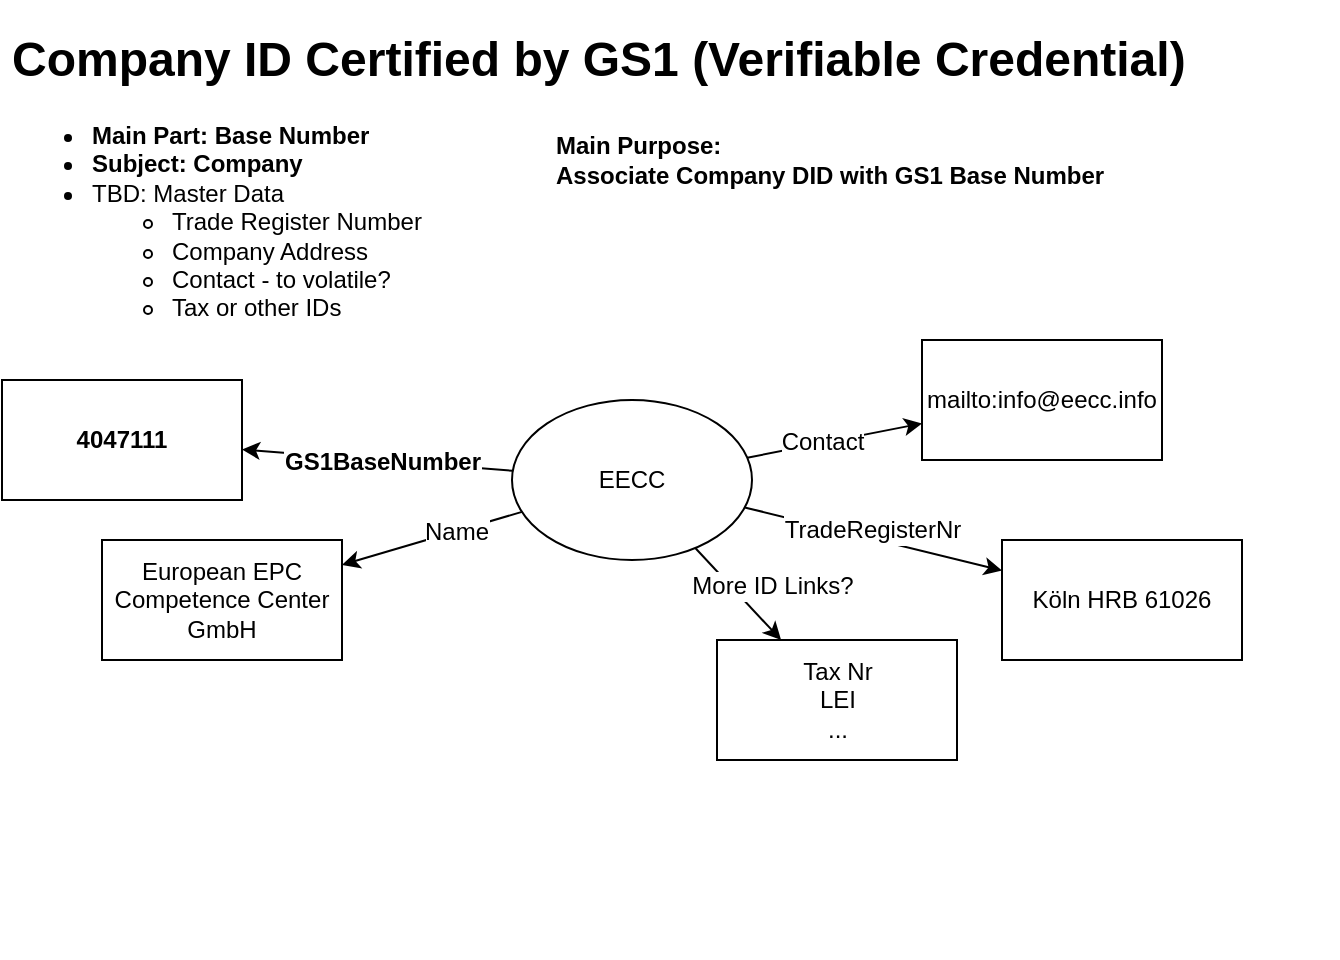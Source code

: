 <mxfile version="13.7.2" type="device" pages="4"><diagram id="Y7XOVt6Xr6JELqULG8D_" name="Base Number"><mxGraphModel dx="1372" dy="757" grid="1" gridSize="10" guides="1" tooltips="1" connect="1" arrows="1" fold="1" page="1" pageScale="1" pageWidth="850" pageHeight="1100" math="0" shadow="0"><root><mxCell id="0"/><mxCell id="1" parent="0"/><mxCell id="aBSpmPrFeXg8RxmSPfI2-2" value="" style="shape=image;html=1;verticalAlign=top;verticalLabelPosition=bottom;labelBackgroundColor=#ffffff;imageAspect=0;aspect=fixed;image=https://cdn4.iconfinder.com/data/icons/common-toolbar/36/Help-2-128.png;fontSize=12;" vertex="1" parent="1"><mxGeometry x="420" y="271" width="358" height="358" as="geometry"/></mxCell><mxCell id="pX8W7aOScPhvHPG5Zej3-3" value="" style="rounded=0;orthogonalLoop=1;jettySize=auto;html=1;" edge="1" parent="1" source="pX8W7aOScPhvHPG5Zej3-1" target="pX8W7aOScPhvHPG5Zej3-2"><mxGeometry relative="1" as="geometry"/></mxCell><mxCell id="pX8W7aOScPhvHPG5Zej3-4" value="GS1BaseNumber" style="edgeLabel;html=1;align=center;verticalAlign=middle;resizable=0;points=[];fontSize=12;fontStyle=1" vertex="1" connectable="0" parent="pX8W7aOScPhvHPG5Zej3-3"><mxGeometry x="0.2" y="2" relative="1" as="geometry"><mxPoint x="15.57" y="-0.24" as="offset"/></mxGeometry></mxCell><mxCell id="pX8W7aOScPhvHPG5Zej3-6" value="" style="rounded=0;orthogonalLoop=1;jettySize=auto;html=1;fontSize=12;" edge="1" parent="1" source="pX8W7aOScPhvHPG5Zej3-1" target="pX8W7aOScPhvHPG5Zej3-5"><mxGeometry relative="1" as="geometry"/></mxCell><mxCell id="pX8W7aOScPhvHPG5Zej3-13" value="TradeRegisterNr" style="edgeLabel;html=1;align=center;verticalAlign=middle;resizable=0;points=[];fontSize=12;" vertex="1" connectable="0" parent="pX8W7aOScPhvHPG5Zej3-6"><mxGeometry x="-0.3" relative="1" as="geometry"><mxPoint x="18" as="offset"/></mxGeometry></mxCell><mxCell id="pX8W7aOScPhvHPG5Zej3-8" value="" style="rounded=0;orthogonalLoop=1;jettySize=auto;html=1;fontSize=12;" edge="1" parent="1" source="pX8W7aOScPhvHPG5Zej3-1" target="pX8W7aOScPhvHPG5Zej3-7"><mxGeometry relative="1" as="geometry"/></mxCell><mxCell id="pX8W7aOScPhvHPG5Zej3-9" value="Name" style="edgeLabel;html=1;align=center;verticalAlign=middle;resizable=0;points=[];fontSize=12;" vertex="1" connectable="0" parent="pX8W7aOScPhvHPG5Zej3-8"><mxGeometry x="-0.25" relative="1" as="geometry"><mxPoint as="offset"/></mxGeometry></mxCell><mxCell id="pX8W7aOScPhvHPG5Zej3-15" value="" style="edgeStyle=none;rounded=0;orthogonalLoop=1;jettySize=auto;html=1;fontSize=12;" edge="1" parent="1" source="pX8W7aOScPhvHPG5Zej3-1" target="pX8W7aOScPhvHPG5Zej3-14"><mxGeometry relative="1" as="geometry"/></mxCell><mxCell id="pX8W7aOScPhvHPG5Zej3-16" value="More ID Links?" style="edgeLabel;html=1;align=center;verticalAlign=middle;resizable=0;points=[];fontSize=12;" vertex="1" connectable="0" parent="pX8W7aOScPhvHPG5Zej3-15"><mxGeometry x="0.081" relative="1" as="geometry"><mxPoint x="14.42" y="-5.93" as="offset"/></mxGeometry></mxCell><mxCell id="pX8W7aOScPhvHPG5Zej3-18" value="" style="edgeStyle=none;rounded=0;orthogonalLoop=1;jettySize=auto;html=1;fontSize=12;" edge="1" parent="1" source="pX8W7aOScPhvHPG5Zej3-1" target="pX8W7aOScPhvHPG5Zej3-17"><mxGeometry relative="1" as="geometry"/></mxCell><mxCell id="pX8W7aOScPhvHPG5Zej3-20" value="" style="edgeStyle=none;rounded=0;orthogonalLoop=1;jettySize=auto;html=1;fontSize=12;" edge="1" parent="1" source="pX8W7aOScPhvHPG5Zej3-1" target="pX8W7aOScPhvHPG5Zej3-19"><mxGeometry relative="1" as="geometry"/></mxCell><mxCell id="pX8W7aOScPhvHPG5Zej3-21" value="Contact" style="edgeLabel;html=1;align=center;verticalAlign=middle;resizable=0;points=[];fontSize=12;" vertex="1" connectable="0" parent="pX8W7aOScPhvHPG5Zej3-20"><mxGeometry x="-0.131" y="1" relative="1" as="geometry"><mxPoint as="offset"/></mxGeometry></mxCell><mxCell id="pX8W7aOScPhvHPG5Zej3-1" value="EECC" style="ellipse;whiteSpace=wrap;html=1;" vertex="1" parent="1"><mxGeometry x="365" y="350" width="120" height="80" as="geometry"/></mxCell><mxCell id="pX8W7aOScPhvHPG5Zej3-2" value="4047111" style="whiteSpace=wrap;html=1;fontStyle=1" vertex="1" parent="1"><mxGeometry x="110" y="340" width="120" height="60" as="geometry"/></mxCell><mxCell id="pX8W7aOScPhvHPG5Zej3-5" value="Köln HRB 61026" style="whiteSpace=wrap;html=1;" vertex="1" parent="1"><mxGeometry x="610" y="420" width="120" height="60" as="geometry"/></mxCell><mxCell id="pX8W7aOScPhvHPG5Zej3-7" value="European EPC Competence Center GmbH" style="whiteSpace=wrap;html=1;" vertex="1" parent="1"><mxGeometry x="160" y="420" width="120" height="60" as="geometry"/></mxCell><mxCell id="pX8W7aOScPhvHPG5Zej3-14" value="Tax Nr&lt;br&gt;LEI&lt;br&gt;..." style="whiteSpace=wrap;html=1;" vertex="1" parent="1"><mxGeometry x="467.5" y="470" width="120" height="60" as="geometry"/></mxCell><mxCell id="pX8W7aOScPhvHPG5Zej3-17" value="&lt;h1&gt;Company ID Certified by GS1 (Verifiable Credential)&lt;br&gt;&lt;/h1&gt;&lt;ul&gt;&lt;li&gt;&lt;b&gt;Main Part: Base Number&lt;/b&gt;&lt;/li&gt;&lt;li&gt;&lt;b&gt;Subject: Company&lt;br&gt;&lt;/b&gt;&lt;/li&gt;&lt;li&gt;TBD: Master Data&lt;/li&gt;&lt;ul&gt;&lt;li&gt;Trade Register Number&lt;/li&gt;&lt;li&gt;Company Address&lt;/li&gt;&lt;li&gt;Contact - to volatile?&lt;br&gt;&lt;/li&gt;&lt;li&gt;Tax or other IDs&lt;/li&gt;&lt;/ul&gt;&lt;/ul&gt;" style="text;html=1;strokeColor=none;fillColor=none;spacing=5;spacingTop=-20;whiteSpace=wrap;overflow=hidden;rounded=0;fontSize=12;" vertex="1" parent="1"><mxGeometry x="110" y="160" width="600" height="190" as="geometry"/></mxCell><mxCell id="pX8W7aOScPhvHPG5Zej3-19" value="mailto:info@eecc.info" style="whiteSpace=wrap;html=1;" vertex="1" parent="1"><mxGeometry x="570" y="320" width="120" height="60" as="geometry"/></mxCell><mxCell id="pX8W7aOScPhvHPG5Zej3-22" value="&lt;div align=&quot;left&quot;&gt;Main Purpose: &lt;br&gt;&lt;/div&gt;&lt;div align=&quot;left&quot;&gt;Associate Company DID with GS1 Base Number&lt;/div&gt;" style="text;html=1;strokeColor=none;fillColor=none;align=left;verticalAlign=middle;whiteSpace=wrap;rounded=0;fontSize=12;fontStyle=1" vertex="1" parent="1"><mxGeometry x="385" y="210" width="285" height="40" as="geometry"/></mxCell></root></mxGraphModel></diagram><diagram name="GTIN" id="U5gSxWc6vE7HNZ4zwm8i"><mxGraphModel dx="1137" dy="627" grid="1" gridSize="10" guides="1" tooltips="1" connect="1" arrows="1" fold="1" page="1" pageScale="1" pageWidth="850" pageHeight="1100" math="0" shadow="0"><root><mxCell id="cDbPZUgEsIbeRQv2fpq0-0"/><mxCell id="cDbPZUgEsIbeRQv2fpq0-1" parent="cDbPZUgEsIbeRQv2fpq0-0"/><mxCell id="cDbPZUgEsIbeRQv2fpq0-2" value="&lt;h1&gt;GTIN Certified by GS1 (Verifiable Credential)&lt;br&gt;&lt;/h1&gt;&lt;ul&gt;&lt;li&gt;&lt;b&gt;Main Part: GTIN&lt;/b&gt;&lt;/li&gt;&lt;li&gt;&lt;b&gt;Subject: Item Class (abstract model!)&lt;br&gt;&lt;/b&gt;&lt;/li&gt;&lt;li&gt;Master Data&lt;/li&gt;&lt;ul&gt;&lt;li&gt;Generic: Size, Weight,..&lt;/li&gt;&lt;li&gt;Specific: Digital Type Label&lt;/li&gt;&lt;li&gt;TBD: Masterdate in seperate credentials?&lt;br&gt;&lt;/li&gt;&lt;/ul&gt;&lt;/ul&gt;" style="text;html=1;strokeColor=none;fillColor=none;spacing=5;spacingTop=-20;whiteSpace=wrap;overflow=hidden;rounded=0;fontSize=12;" vertex="1" parent="cDbPZUgEsIbeRQv2fpq0-1"><mxGeometry x="110" y="160" width="600" height="190" as="geometry"/></mxCell><mxCell id="cDbPZUgEsIbeRQv2fpq0-3" value="" style="rounded=0;orthogonalLoop=1;jettySize=auto;html=1;" edge="1" parent="cDbPZUgEsIbeRQv2fpq0-1" source="cDbPZUgEsIbeRQv2fpq0-14" target="cDbPZUgEsIbeRQv2fpq0-15"><mxGeometry relative="1" as="geometry"/></mxCell><mxCell id="cDbPZUgEsIbeRQv2fpq0-4" value="GTIN" style="edgeLabel;html=1;align=center;verticalAlign=middle;resizable=0;points=[];fontSize=12;fontStyle=1" vertex="1" connectable="0" parent="cDbPZUgEsIbeRQv2fpq0-3"><mxGeometry x="0.2" y="2" relative="1" as="geometry"><mxPoint x="15.57" y="-0.24" as="offset"/></mxGeometry></mxCell><mxCell id="cDbPZUgEsIbeRQv2fpq0-7" value="" style="rounded=0;orthogonalLoop=1;jettySize=auto;html=1;fontSize=12;" edge="1" parent="cDbPZUgEsIbeRQv2fpq0-1" source="cDbPZUgEsIbeRQv2fpq0-14" target="cDbPZUgEsIbeRQv2fpq0-17"><mxGeometry relative="1" as="geometry"/></mxCell><mxCell id="cDbPZUgEsIbeRQv2fpq0-8" value="Name" style="edgeLabel;html=1;align=center;verticalAlign=middle;resizable=0;points=[];fontSize=12;" vertex="1" connectable="0" parent="cDbPZUgEsIbeRQv2fpq0-7"><mxGeometry x="-0.25" relative="1" as="geometry"><mxPoint as="offset"/></mxGeometry></mxCell><mxCell id="cDbPZUgEsIbeRQv2fpq0-11" value="" style="edgeStyle=none;rounded=0;orthogonalLoop=1;jettySize=auto;html=1;fontSize=12;" edge="1" parent="cDbPZUgEsIbeRQv2fpq0-1" source="cDbPZUgEsIbeRQv2fpq0-14" target="cDbPZUgEsIbeRQv2fpq0-2"><mxGeometry relative="1" as="geometry"/></mxCell><mxCell id="cDbPZUgEsIbeRQv2fpq0-12" value="" style="edgeStyle=none;rounded=0;orthogonalLoop=1;jettySize=auto;html=1;fontSize=12;" edge="1" parent="cDbPZUgEsIbeRQv2fpq0-1" source="cDbPZUgEsIbeRQv2fpq0-14" target="cDbPZUgEsIbeRQv2fpq0-19"><mxGeometry relative="1" as="geometry"/></mxCell><mxCell id="cDbPZUgEsIbeRQv2fpq0-13" value="BaseNumber" style="edgeLabel;html=1;align=center;verticalAlign=middle;resizable=0;points=[];fontSize=12;" vertex="1" connectable="0" parent="cDbPZUgEsIbeRQv2fpq0-12"><mxGeometry x="-0.131" y="1" relative="1" as="geometry"><mxPoint x="-8.6" y="-11.57" as="offset"/></mxGeometry></mxCell><mxCell id="2WqEBjjTvNkWZYt_PTJS-0" value="" style="edgeStyle=none;rounded=0;orthogonalLoop=1;jettySize=auto;html=1;fontSize=12;" edge="1" parent="cDbPZUgEsIbeRQv2fpq0-1" source="cDbPZUgEsIbeRQv2fpq0-14" target="cDbPZUgEsIbeRQv2fpq0-19"><mxGeometry relative="1" as="geometry"/></mxCell><mxCell id="2WqEBjjTvNkWZYt_PTJS-7" value="" style="edgeStyle=none;rounded=0;orthogonalLoop=1;jettySize=auto;html=1;fontSize=12;" edge="1" parent="cDbPZUgEsIbeRQv2fpq0-1" source="cDbPZUgEsIbeRQv2fpq0-14" target="2WqEBjjTvNkWZYt_PTJS-6"><mxGeometry relative="1" as="geometry"/></mxCell><mxCell id="2WqEBjjTvNkWZYt_PTJS-8" value="Load Capacity" style="edgeLabel;html=1;align=center;verticalAlign=middle;resizable=0;points=[];fontSize=12;" vertex="1" connectable="0" parent="2WqEBjjTvNkWZYt_PTJS-7"><mxGeometry x="0.286" y="-1" relative="1" as="geometry"><mxPoint x="-7.06" y="-9.29" as="offset"/></mxGeometry></mxCell><mxCell id="2WqEBjjTvNkWZYt_PTJS-10" value="" style="edgeStyle=none;rounded=0;orthogonalLoop=1;jettySize=auto;html=1;fontSize=12;" edge="1" parent="cDbPZUgEsIbeRQv2fpq0-1" source="cDbPZUgEsIbeRQv2fpq0-14" target="2WqEBjjTvNkWZYt_PTJS-9"><mxGeometry relative="1" as="geometry"/></mxCell><mxCell id="2WqEBjjTvNkWZYt_PTJS-11" value="Size" style="edgeLabel;html=1;align=center;verticalAlign=middle;resizable=0;points=[];fontSize=12;" vertex="1" connectable="0" parent="2WqEBjjTvNkWZYt_PTJS-10"><mxGeometry x="0.447" y="2" relative="1" as="geometry"><mxPoint x="-38.23" y="-14.47" as="offset"/></mxGeometry></mxCell><mxCell id="2WqEBjjTvNkWZYt_PTJS-13" value="" style="edgeStyle=none;rounded=0;orthogonalLoop=1;jettySize=auto;html=1;fontSize=12;" edge="1" parent="cDbPZUgEsIbeRQv2fpq0-1" source="cDbPZUgEsIbeRQv2fpq0-14" target="2WqEBjjTvNkWZYt_PTJS-12"><mxGeometry relative="1" as="geometry"/></mxCell><mxCell id="2WqEBjjTvNkWZYt_PTJS-14" value="Weight" style="edgeLabel;html=1;align=center;verticalAlign=middle;resizable=0;points=[];fontSize=12;" vertex="1" connectable="0" parent="2WqEBjjTvNkWZYt_PTJS-13"><mxGeometry x="-0.178" y="-1" relative="1" as="geometry"><mxPoint as="offset"/></mxGeometry></mxCell><mxCell id="2WqEBjjTvNkWZYt_PTJS-16" value="" style="edgeStyle=none;rounded=0;orthogonalLoop=1;jettySize=auto;html=1;fontSize=12;" edge="1" parent="cDbPZUgEsIbeRQv2fpq0-1" source="cDbPZUgEsIbeRQv2fpq0-14" target="2WqEBjjTvNkWZYt_PTJS-15"><mxGeometry relative="1" as="geometry"/></mxCell><mxCell id="2WqEBjjTvNkWZYt_PTJS-17" value="interestingProperties" style="edgeLabel;html=1;align=center;verticalAlign=middle;resizable=0;points=[];fontSize=12;" vertex="1" connectable="0" parent="2WqEBjjTvNkWZYt_PTJS-16"><mxGeometry x="0.368" y="1" relative="1" as="geometry"><mxPoint as="offset"/></mxGeometry></mxCell><mxCell id="cDbPZUgEsIbeRQv2fpq0-14" value="Awesome Thing" style="ellipse;whiteSpace=wrap;html=1;" vertex="1" parent="cDbPZUgEsIbeRQv2fpq0-1"><mxGeometry x="365" y="350" width="120" height="80" as="geometry"/></mxCell><mxCell id="cDbPZUgEsIbeRQv2fpq0-15" value="urn:epc:idpat:sgtin:&lt;br&gt;4047111.012.*" style="whiteSpace=wrap;html=1;fontStyle=1" vertex="1" parent="cDbPZUgEsIbeRQv2fpq0-1"><mxGeometry x="110" y="320" width="190" height="60" as="geometry"/></mxCell><mxCell id="cDbPZUgEsIbeRQv2fpq0-17" value="Awesome Thing" style="whiteSpace=wrap;html=1;" vertex="1" parent="cDbPZUgEsIbeRQv2fpq0-1"><mxGeometry x="160" y="420" width="120" height="60" as="geometry"/></mxCell><mxCell id="cDbPZUgEsIbeRQv2fpq0-19" value="Link to did/VC/...? for 4047111" style="whiteSpace=wrap;html=1;" vertex="1" parent="cDbPZUgEsIbeRQv2fpq0-1"><mxGeometry x="560" y="300" width="120" height="60" as="geometry"/></mxCell><mxCell id="cDbPZUgEsIbeRQv2fpq0-20" value="&lt;div align=&quot;left&quot;&gt;Main Purpose: &lt;br&gt;&lt;/div&gt;&lt;div align=&quot;left&quot;&gt;&lt;ul&gt;&lt;li&gt;Publish Item Class&lt;/li&gt;&lt;li&gt;Associate DID and and GTIN&lt;/li&gt;&lt;li&gt;Certify Masterdata Correctness&lt;br&gt;&lt;/li&gt;&lt;/ul&gt;&lt;/div&gt;" style="text;html=1;strokeColor=none;fillColor=none;align=left;verticalAlign=middle;whiteSpace=wrap;rounded=0;fontSize=12;fontStyle=1" vertex="1" parent="cDbPZUgEsIbeRQv2fpq0-1"><mxGeometry x="440" y="210" width="230" height="80" as="geometry"/></mxCell><mxCell id="2WqEBjjTvNkWZYt_PTJS-6" value="100 KW" style="whiteSpace=wrap;html=1;" vertex="1" parent="cDbPZUgEsIbeRQv2fpq0-1"><mxGeometry x="590" y="420" width="120" height="20" as="geometry"/></mxCell><mxCell id="2WqEBjjTvNkWZYt_PTJS-9" value="50 cm x 50 cm x 1m" style="whiteSpace=wrap;html=1;" vertex="1" parent="cDbPZUgEsIbeRQv2fpq0-1"><mxGeometry x="580" y="460" width="120" height="30" as="geometry"/></mxCell><mxCell id="2WqEBjjTvNkWZYt_PTJS-12" value="250 kg" style="whiteSpace=wrap;html=1;" vertex="1" parent="cDbPZUgEsIbeRQv2fpq0-1"><mxGeometry x="520" y="510" width="120" height="20" as="geometry"/></mxCell><mxCell id="2WqEBjjTvNkWZYt_PTJS-15" value="..." style="whiteSpace=wrap;html=1;" vertex="1" parent="cDbPZUgEsIbeRQv2fpq0-1"><mxGeometry x="390" y="520" width="120" height="20" as="geometry"/></mxCell></root></mxGraphModel></diagram><diagram name="SGTIN" id="FMts_gZn2j1xQsWZGuBH"><mxGraphModel dx="1658" dy="915" grid="1" gridSize="10" guides="1" tooltips="1" connect="1" arrows="1" fold="1" page="1" pageScale="1" pageWidth="850" pageHeight="1100" math="0" shadow="0"><root><mxCell id="Xqb5-57BOYQIQ4YuY7qv-0"/><mxCell id="Xqb5-57BOYQIQ4YuY7qv-1" parent="Xqb5-57BOYQIQ4YuY7qv-0"/><mxCell id="Xqb5-57BOYQIQ4YuY7qv-18" value="&lt;h1&gt;SGTIN Certified by GS1 (Verifiable Credential)&lt;br&gt;&lt;/h1&gt;&lt;ul&gt;&lt;li&gt;&lt;b&gt;Main Part: SGTIN&lt;/b&gt;&lt;/li&gt;&lt;li&gt;&lt;b&gt;Subject: Specific Individual Thing&lt;/b&gt;&lt;/li&gt;&lt;li&gt;&lt;b&gt;Issued by: Maker&lt;br&gt;&lt;/b&gt;&lt;/li&gt;&lt;li&gt;Master Data&lt;/li&gt;&lt;ul&gt;&lt;li&gt;ILMD&lt;br&gt;&lt;/li&gt;&lt;/ul&gt;&lt;/ul&gt;" style="text;html=1;strokeColor=none;fillColor=none;spacing=5;spacingTop=-20;whiteSpace=wrap;overflow=hidden;rounded=0;fontSize=12;" vertex="1" parent="Xqb5-57BOYQIQ4YuY7qv-1"><mxGeometry x="110" y="160" width="600" height="190" as="geometry"/></mxCell><mxCell id="Xqb5-57BOYQIQ4YuY7qv-2" value="" style="rounded=0;orthogonalLoop=1;jettySize=auto;html=1;" edge="1" parent="Xqb5-57BOYQIQ4YuY7qv-1" source="Xqb5-57BOYQIQ4YuY7qv-13" target="Xqb5-57BOYQIQ4YuY7qv-14"><mxGeometry relative="1" as="geometry"/></mxCell><mxCell id="Xqb5-57BOYQIQ4YuY7qv-3" value="SGTIN" style="edgeLabel;html=1;align=center;verticalAlign=middle;resizable=0;points=[];fontSize=12;fontStyle=1" vertex="1" connectable="0" parent="Xqb5-57BOYQIQ4YuY7qv-2"><mxGeometry x="0.2" y="2" relative="1" as="geometry"><mxPoint x="15.57" y="-0.24" as="offset"/></mxGeometry></mxCell><mxCell id="Xqb5-57BOYQIQ4YuY7qv-10" value="" style="edgeStyle=none;rounded=0;orthogonalLoop=1;jettySize=auto;html=1;fontSize=12;" edge="1" parent="Xqb5-57BOYQIQ4YuY7qv-1" source="Xqb5-57BOYQIQ4YuY7qv-13" target="Xqb5-57BOYQIQ4YuY7qv-18"><mxGeometry relative="1" as="geometry"/></mxCell><mxCell id="Xqb5-57BOYQIQ4YuY7qv-11" value="" style="edgeStyle=none;rounded=0;orthogonalLoop=1;jettySize=auto;html=1;fontSize=12;" edge="1" parent="Xqb5-57BOYQIQ4YuY7qv-1" source="Xqb5-57BOYQIQ4YuY7qv-13" target="Xqb5-57BOYQIQ4YuY7qv-19"><mxGeometry relative="1" as="geometry"/></mxCell><mxCell id="Xqb5-57BOYQIQ4YuY7qv-12" value="GTIN" style="edgeLabel;html=1;align=center;verticalAlign=middle;resizable=0;points=[];fontSize=12;" vertex="1" connectable="0" parent="Xqb5-57BOYQIQ4YuY7qv-11"><mxGeometry x="-0.131" y="1" relative="1" as="geometry"><mxPoint as="offset"/></mxGeometry></mxCell><mxCell id="4S2mjL0iYn0wb3Nxq0Bd-1" value="" style="edgeStyle=none;rounded=0;orthogonalLoop=1;jettySize=auto;html=1;fontSize=12;" edge="1" parent="Xqb5-57BOYQIQ4YuY7qv-1" source="Xqb5-57BOYQIQ4YuY7qv-13" target="4S2mjL0iYn0wb3Nxq0Bd-0"><mxGeometry relative="1" as="geometry"/></mxCell><mxCell id="4S2mjL0iYn0wb3Nxq0Bd-2" value="ManufacturingDate" style="edgeLabel;html=1;align=center;verticalAlign=middle;resizable=0;points=[];fontSize=12;" vertex="1" connectable="0" parent="4S2mjL0iYn0wb3Nxq0Bd-1"><mxGeometry x="-0.474" y="-3" relative="1" as="geometry"><mxPoint x="31.79" y="-0.44" as="offset"/></mxGeometry></mxCell><mxCell id="Xqb5-57BOYQIQ4YuY7qv-13" value="Awesome Thing&lt;br&gt;SN 012345" style="ellipse;whiteSpace=wrap;html=1;" vertex="1" parent="Xqb5-57BOYQIQ4YuY7qv-1"><mxGeometry x="365" y="350" width="120" height="80" as="geometry"/></mxCell><mxCell id="Xqb5-57BOYQIQ4YuY7qv-14" value="urn:epc:id:sgtin:&lt;br&gt;4047111.012.012345" style="whiteSpace=wrap;html=1;fontStyle=1" vertex="1" parent="Xqb5-57BOYQIQ4YuY7qv-1"><mxGeometry x="110" y="320" width="190" height="60" as="geometry"/></mxCell><mxCell id="Xqb5-57BOYQIQ4YuY7qv-19" value="Link to GTIN DID/VC ?" style="whiteSpace=wrap;html=1;" vertex="1" parent="Xqb5-57BOYQIQ4YuY7qv-1"><mxGeometry x="570" y="320" width="120" height="60" as="geometry"/></mxCell><mxCell id="Xqb5-57BOYQIQ4YuY7qv-20" value="&lt;div align=&quot;left&quot;&gt;Main Purpose: &lt;br&gt;&lt;/div&gt;&lt;div align=&quot;left&quot;&gt;&lt;ul&gt;&lt;li&gt;Associate IoT DID with SGTIN&lt;/li&gt;&lt;li&gt;Certified reference to class master data&lt;br&gt;&lt;/li&gt;&lt;/ul&gt;&lt;/div&gt;" style="text;html=1;strokeColor=none;fillColor=none;align=left;verticalAlign=middle;whiteSpace=wrap;rounded=0;fontSize=12;fontStyle=1" vertex="1" parent="Xqb5-57BOYQIQ4YuY7qv-1"><mxGeometry x="375" y="210" width="295" height="70" as="geometry"/></mxCell><mxCell id="4S2mjL0iYn0wb3Nxq0Bd-0" value="2020-09-17 T 12:22" style="whiteSpace=wrap;html=1;" vertex="1" parent="Xqb5-57BOYQIQ4YuY7qv-1"><mxGeometry x="570" y="440" width="120" height="30" as="geometry"/></mxCell></root></mxGraphModel></diagram><diagram name="GIAI" id="EEPoNGGaPi2Gf8Y8uY7x"><mxGraphModel dx="1372" dy="757" grid="1" gridSize="10" guides="1" tooltips="1" connect="1" arrows="1" fold="1" page="1" pageScale="1" pageWidth="850" pageHeight="1100" math="0" shadow="0"><root><mxCell id="NuCzurOSB1mN5Jly_oUW-0"/><mxCell id="NuCzurOSB1mN5Jly_oUW-1" parent="NuCzurOSB1mN5Jly_oUW-0"/><mxCell id="NuCzurOSB1mN5Jly_oUW-2" value="&lt;h1&gt;GIAI Certified by GS1 (Verifiable Credential)&lt;br&gt;&lt;/h1&gt;&lt;ul&gt;&lt;li&gt;&lt;b&gt;Main Part: GIAI&lt;/b&gt;&lt;/li&gt;&lt;li&gt;&lt;b&gt;Subject: Specific Individual Thing&lt;/b&gt;&lt;/li&gt;&lt;li&gt;&lt;b&gt;Issued by: Owner&lt;/b&gt;&lt;/li&gt;&lt;li&gt;Use in (S) Contracts?&lt;/li&gt;&lt;ul&gt;&lt;li&gt;Rental&lt;b&gt;&lt;br&gt;&lt;/b&gt;&lt;/li&gt;&lt;/ul&gt;&lt;/ul&gt;" style="text;html=1;strokeColor=none;fillColor=none;spacing=5;spacingTop=-20;whiteSpace=wrap;overflow=hidden;rounded=0;fontSize=12;" vertex="1" parent="NuCzurOSB1mN5Jly_oUW-1"><mxGeometry x="110" y="160" width="600" height="190" as="geometry"/></mxCell><mxCell id="NuCzurOSB1mN5Jly_oUW-3" value="" style="rounded=0;orthogonalLoop=1;jettySize=auto;html=1;" edge="1" parent="NuCzurOSB1mN5Jly_oUW-1" source="NuCzurOSB1mN5Jly_oUW-10" target="NuCzurOSB1mN5Jly_oUW-11"><mxGeometry relative="1" as="geometry"/></mxCell><mxCell id="NuCzurOSB1mN5Jly_oUW-4" value="GIAI" style="edgeLabel;html=1;align=center;verticalAlign=middle;resizable=0;points=[];fontSize=12;fontStyle=1" vertex="1" connectable="0" parent="NuCzurOSB1mN5Jly_oUW-3"><mxGeometry x="0.2" y="2" relative="1" as="geometry"><mxPoint x="15.57" y="-0.24" as="offset"/></mxGeometry></mxCell><mxCell id="NuCzurOSB1mN5Jly_oUW-5" value="" style="edgeStyle=none;rounded=0;orthogonalLoop=1;jettySize=auto;html=1;fontSize=12;" edge="1" parent="NuCzurOSB1mN5Jly_oUW-1" source="NuCzurOSB1mN5Jly_oUW-10" target="NuCzurOSB1mN5Jly_oUW-2"><mxGeometry relative="1" as="geometry"/></mxCell><mxCell id="NuCzurOSB1mN5Jly_oUW-6" value="" style="edgeStyle=none;rounded=0;orthogonalLoop=1;jettySize=auto;html=1;fontSize=12;" edge="1" parent="NuCzurOSB1mN5Jly_oUW-1" source="NuCzurOSB1mN5Jly_oUW-10" target="NuCzurOSB1mN5Jly_oUW-12"><mxGeometry relative="1" as="geometry"/></mxCell><mxCell id="NuCzurOSB1mN5Jly_oUW-7" value="SGTIN" style="edgeLabel;html=1;align=center;verticalAlign=middle;resizable=0;points=[];fontSize=12;" vertex="1" connectable="0" parent="NuCzurOSB1mN5Jly_oUW-6"><mxGeometry x="-0.131" y="1" relative="1" as="geometry"><mxPoint as="offset"/></mxGeometry></mxCell><mxCell id="NuCzurOSB1mN5Jly_oUW-8" value="" style="edgeStyle=none;rounded=0;orthogonalLoop=1;jettySize=auto;html=1;fontSize=12;" edge="1" parent="NuCzurOSB1mN5Jly_oUW-1" source="NuCzurOSB1mN5Jly_oUW-10" target="NuCzurOSB1mN5Jly_oUW-14"><mxGeometry relative="1" as="geometry"/></mxCell><mxCell id="NuCzurOSB1mN5Jly_oUW-9" value="Owner" style="edgeLabel;html=1;align=center;verticalAlign=middle;resizable=0;points=[];fontSize=12;" vertex="1" connectable="0" parent="NuCzurOSB1mN5Jly_oUW-8"><mxGeometry x="-0.474" y="-3" relative="1" as="geometry"><mxPoint x="31.79" y="-0.44" as="offset"/></mxGeometry></mxCell><mxCell id="5nSoCnhWPvLuJrbgZKs4-1" value="" style="edgeStyle=none;rounded=0;orthogonalLoop=1;jettySize=auto;html=1;fontSize=12;" edge="1" parent="NuCzurOSB1mN5Jly_oUW-1" source="NuCzurOSB1mN5Jly_oUW-10" target="5nSoCnhWPvLuJrbgZKs4-0"><mxGeometry relative="1" as="geometry"/></mxCell><mxCell id="5nSoCnhWPvLuJrbgZKs4-2" value="aquiredAt" style="edgeLabel;html=1;align=center;verticalAlign=middle;resizable=0;points=[];fontSize=12;" vertex="1" connectable="0" parent="5nSoCnhWPvLuJrbgZKs4-1"><mxGeometry x="0.485" y="2" relative="1" as="geometry"><mxPoint x="-18.85" y="-12.71" as="offset"/></mxGeometry></mxCell><mxCell id="NuCzurOSB1mN5Jly_oUW-10" value="Awesome Thing&lt;br&gt;SN 012345" style="ellipse;whiteSpace=wrap;html=1;" vertex="1" parent="NuCzurOSB1mN5Jly_oUW-1"><mxGeometry x="365" y="350" width="120" height="80" as="geometry"/></mxCell><mxCell id="NuCzurOSB1mN5Jly_oUW-11" value="urn:epc:id:giai:&lt;br&gt;614141.123" style="whiteSpace=wrap;html=1;fontStyle=1" vertex="1" parent="NuCzurOSB1mN5Jly_oUW-1"><mxGeometry x="110" y="320" width="190" height="60" as="geometry"/></mxCell><mxCell id="NuCzurOSB1mN5Jly_oUW-12" value="Link to SGTIN DID/VC ?" style="whiteSpace=wrap;html=1;" vertex="1" parent="NuCzurOSB1mN5Jly_oUW-1"><mxGeometry x="570" y="320" width="120" height="60" as="geometry"/></mxCell><mxCell id="NuCzurOSB1mN5Jly_oUW-13" value="&lt;div align=&quot;left&quot;&gt;Main Purpose: &lt;br&gt;&lt;/div&gt;&lt;div align=&quot;left&quot;&gt;&lt;ul&gt;&lt;li&gt;Associate IoT DID with GIAI&lt;/li&gt;&lt;li&gt;Controlled by Owner&lt;br&gt;&lt;/li&gt;&lt;/ul&gt;&lt;/div&gt;" style="text;html=1;strokeColor=none;fillColor=none;align=left;verticalAlign=middle;whiteSpace=wrap;rounded=0;fontSize=12;fontStyle=1" vertex="1" parent="NuCzurOSB1mN5Jly_oUW-1"><mxGeometry x="375" y="210" width="295" height="70" as="geometry"/></mxCell><mxCell id="NuCzurOSB1mN5Jly_oUW-14" value="Link to owners Base Number / DID?" style="whiteSpace=wrap;html=1;" vertex="1" parent="NuCzurOSB1mN5Jly_oUW-1"><mxGeometry x="570" y="420" width="120" height="30" as="geometry"/></mxCell><mxCell id="5nSoCnhWPvLuJrbgZKs4-0" value="2020-09-17 T 11:29" style="whiteSpace=wrap;html=1;" vertex="1" parent="NuCzurOSB1mN5Jly_oUW-1"><mxGeometry x="510" y="480" width="120" height="30" as="geometry"/></mxCell></root></mxGraphModel></diagram></mxfile>